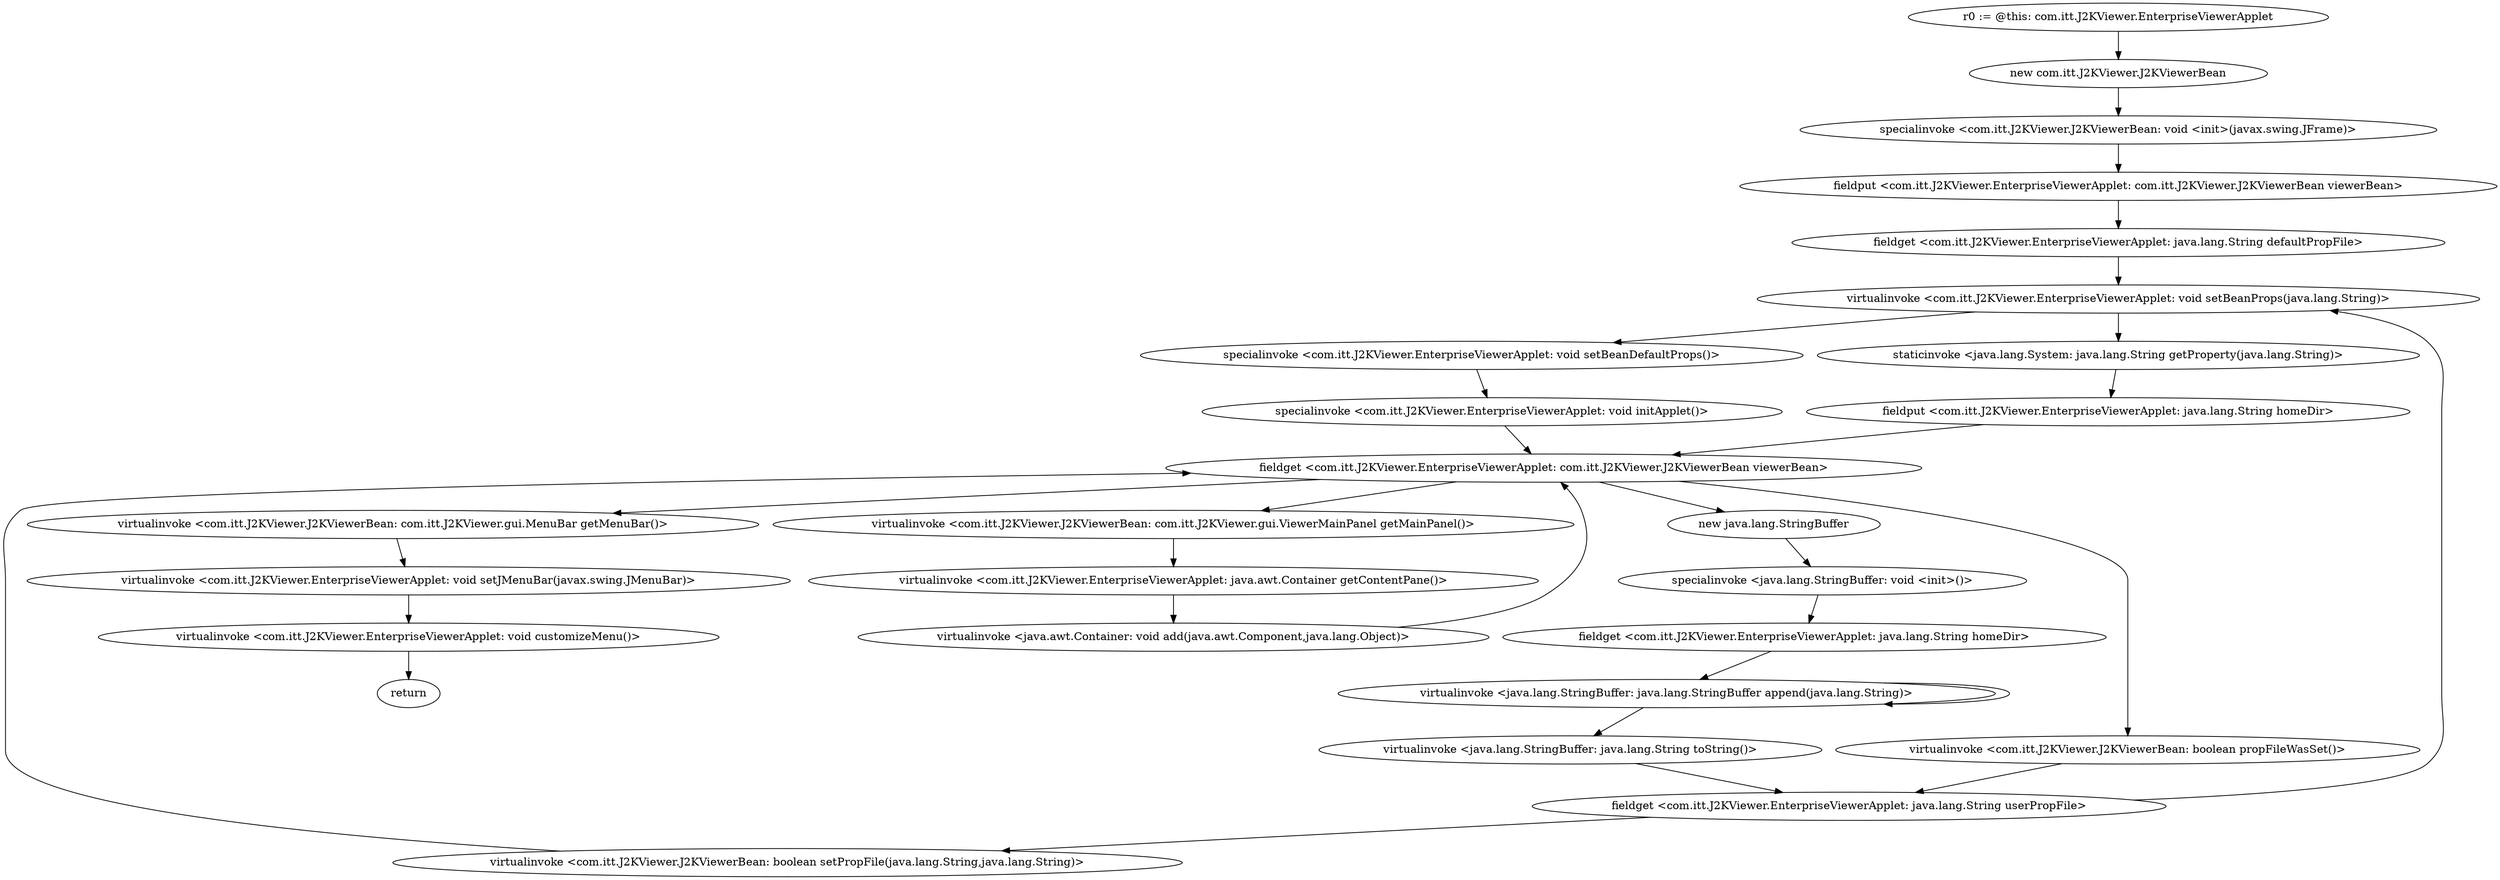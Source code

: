 digraph "" {
"r0 := @this: com.itt.J2KViewer.EnterpriseViewerApplet"->"new com.itt.J2KViewer.J2KViewerBean";
 "new com.itt.J2KViewer.J2KViewerBean"->"specialinvoke <com.itt.J2KViewer.J2KViewerBean: void <init>(javax.swing.JFrame)>";
 "specialinvoke <com.itt.J2KViewer.J2KViewerBean: void <init>(javax.swing.JFrame)>"->"fieldput <com.itt.J2KViewer.EnterpriseViewerApplet: com.itt.J2KViewer.J2KViewerBean viewerBean>";
 "fieldput <com.itt.J2KViewer.EnterpriseViewerApplet: com.itt.J2KViewer.J2KViewerBean viewerBean>"->"fieldget <com.itt.J2KViewer.EnterpriseViewerApplet: java.lang.String defaultPropFile>";
 "fieldget <com.itt.J2KViewer.EnterpriseViewerApplet: java.lang.String defaultPropFile>"->"virtualinvoke <com.itt.J2KViewer.EnterpriseViewerApplet: void setBeanProps(java.lang.String)>";
 "virtualinvoke <com.itt.J2KViewer.EnterpriseViewerApplet: void setBeanProps(java.lang.String)>"->"staticinvoke <java.lang.System: java.lang.String getProperty(java.lang.String)>";
 "staticinvoke <java.lang.System: java.lang.String getProperty(java.lang.String)>"->"fieldput <com.itt.J2KViewer.EnterpriseViewerApplet: java.lang.String homeDir>";
 "fieldput <com.itt.J2KViewer.EnterpriseViewerApplet: java.lang.String homeDir>"->"fieldget <com.itt.J2KViewer.EnterpriseViewerApplet: com.itt.J2KViewer.J2KViewerBean viewerBean>";
 "fieldget <com.itt.J2KViewer.EnterpriseViewerApplet: com.itt.J2KViewer.J2KViewerBean viewerBean>"->"new java.lang.StringBuffer";
 "new java.lang.StringBuffer"->"specialinvoke <java.lang.StringBuffer: void <init>()>";
 "specialinvoke <java.lang.StringBuffer: void <init>()>"->"fieldget <com.itt.J2KViewer.EnterpriseViewerApplet: java.lang.String homeDir>";
 "fieldget <com.itt.J2KViewer.EnterpriseViewerApplet: java.lang.String homeDir>"->"virtualinvoke <java.lang.StringBuffer: java.lang.StringBuffer append(java.lang.String)>";
 "virtualinvoke <java.lang.StringBuffer: java.lang.StringBuffer append(java.lang.String)>"->"virtualinvoke <java.lang.StringBuffer: java.lang.StringBuffer append(java.lang.String)>";
 "virtualinvoke <java.lang.StringBuffer: java.lang.StringBuffer append(java.lang.String)>"->"virtualinvoke <java.lang.StringBuffer: java.lang.String toString()>";
 "virtualinvoke <java.lang.StringBuffer: java.lang.String toString()>"->"fieldget <com.itt.J2KViewer.EnterpriseViewerApplet: java.lang.String userPropFile>";
 "fieldget <com.itt.J2KViewer.EnterpriseViewerApplet: java.lang.String userPropFile>"->"virtualinvoke <com.itt.J2KViewer.J2KViewerBean: boolean setPropFile(java.lang.String,java.lang.String)>";
 "virtualinvoke <com.itt.J2KViewer.J2KViewerBean: boolean setPropFile(java.lang.String,java.lang.String)>"->"fieldget <com.itt.J2KViewer.EnterpriseViewerApplet: com.itt.J2KViewer.J2KViewerBean viewerBean>";
 "fieldget <com.itt.J2KViewer.EnterpriseViewerApplet: com.itt.J2KViewer.J2KViewerBean viewerBean>"->"virtualinvoke <com.itt.J2KViewer.J2KViewerBean: boolean propFileWasSet()>";
 "virtualinvoke <com.itt.J2KViewer.J2KViewerBean: boolean propFileWasSet()>"->"fieldget <com.itt.J2KViewer.EnterpriseViewerApplet: java.lang.String userPropFile>";
 "fieldget <com.itt.J2KViewer.EnterpriseViewerApplet: java.lang.String userPropFile>"->"virtualinvoke <com.itt.J2KViewer.EnterpriseViewerApplet: void setBeanProps(java.lang.String)>";
 "virtualinvoke <com.itt.J2KViewer.EnterpriseViewerApplet: void setBeanProps(java.lang.String)>"->"specialinvoke <com.itt.J2KViewer.EnterpriseViewerApplet: void setBeanDefaultProps()>";
 "specialinvoke <com.itt.J2KViewer.EnterpriseViewerApplet: void setBeanDefaultProps()>"->"specialinvoke <com.itt.J2KViewer.EnterpriseViewerApplet: void initApplet()>";
 "specialinvoke <com.itt.J2KViewer.EnterpriseViewerApplet: void initApplet()>"->"fieldget <com.itt.J2KViewer.EnterpriseViewerApplet: com.itt.J2KViewer.J2KViewerBean viewerBean>";
 "fieldget <com.itt.J2KViewer.EnterpriseViewerApplet: com.itt.J2KViewer.J2KViewerBean viewerBean>"->"virtualinvoke <com.itt.J2KViewer.J2KViewerBean: com.itt.J2KViewer.gui.ViewerMainPanel getMainPanel()>";
 "virtualinvoke <com.itt.J2KViewer.J2KViewerBean: com.itt.J2KViewer.gui.ViewerMainPanel getMainPanel()>"->"virtualinvoke <com.itt.J2KViewer.EnterpriseViewerApplet: java.awt.Container getContentPane()>";
 "virtualinvoke <com.itt.J2KViewer.EnterpriseViewerApplet: java.awt.Container getContentPane()>"->"virtualinvoke <java.awt.Container: void add(java.awt.Component,java.lang.Object)>";
 "virtualinvoke <java.awt.Container: void add(java.awt.Component,java.lang.Object)>"->"fieldget <com.itt.J2KViewer.EnterpriseViewerApplet: com.itt.J2KViewer.J2KViewerBean viewerBean>";
 "fieldget <com.itt.J2KViewer.EnterpriseViewerApplet: com.itt.J2KViewer.J2KViewerBean viewerBean>"->"virtualinvoke <com.itt.J2KViewer.J2KViewerBean: com.itt.J2KViewer.gui.MenuBar getMenuBar()>";
 "virtualinvoke <com.itt.J2KViewer.J2KViewerBean: com.itt.J2KViewer.gui.MenuBar getMenuBar()>"->"virtualinvoke <com.itt.J2KViewer.EnterpriseViewerApplet: void setJMenuBar(javax.swing.JMenuBar)>";
 "virtualinvoke <com.itt.J2KViewer.EnterpriseViewerApplet: void setJMenuBar(javax.swing.JMenuBar)>"->"virtualinvoke <com.itt.J2KViewer.EnterpriseViewerApplet: void customizeMenu()>";
 "virtualinvoke <com.itt.J2KViewer.EnterpriseViewerApplet: void customizeMenu()>"->"return";
}
